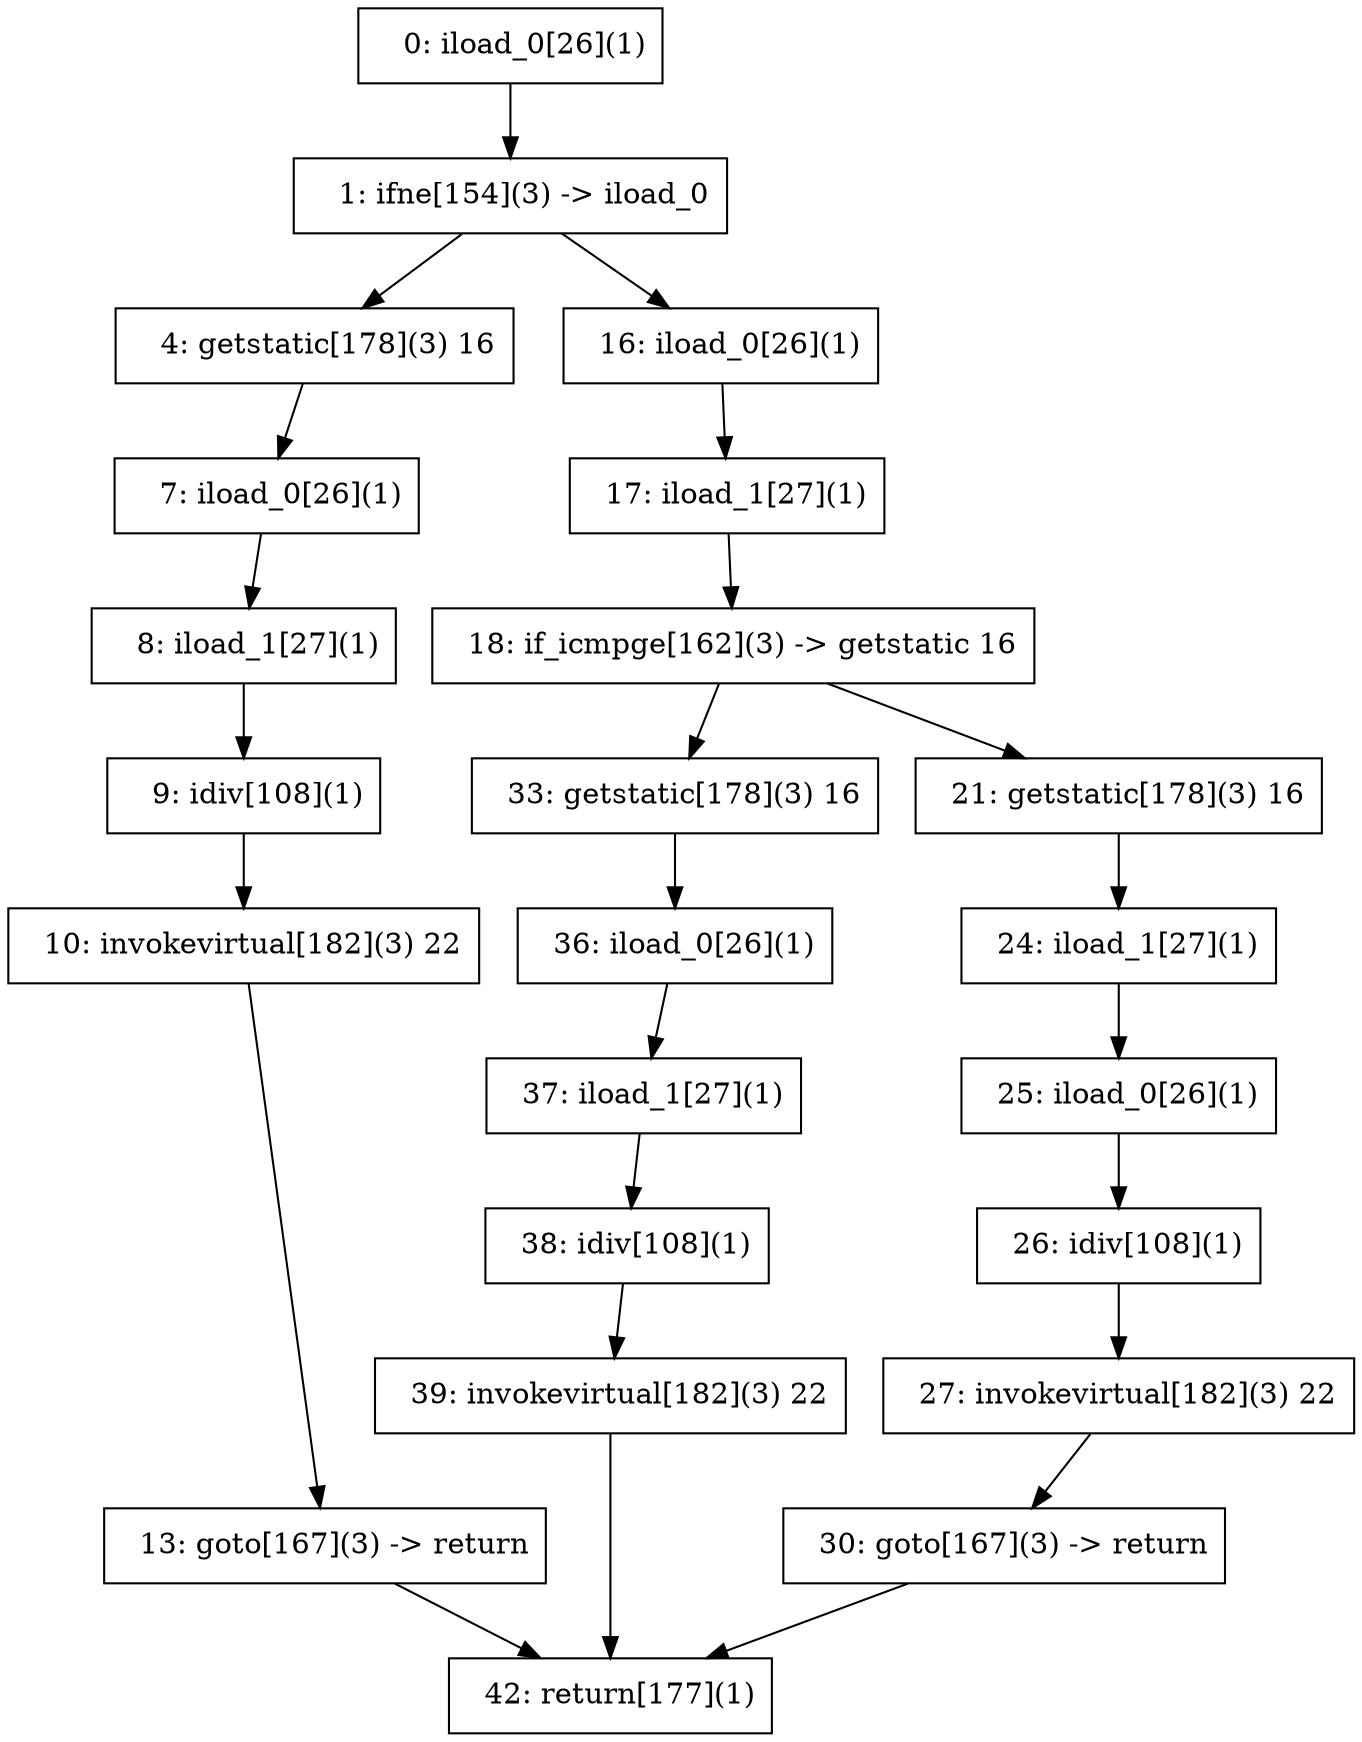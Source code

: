 digraph v1 {
	node [shape=box]

	13 [label="  13: goto[167](3) -> return"];
	13 -> 42;
	17 [label="  17: iload_1[27](1)"];
	17 -> 18;
	30 [label="  30: goto[167](3) -> return"];
	30 -> 42;
	24 [label="  24: iload_1[27](1)"];
	24 -> 25;
	7 [label="   7: iload_0[26](1)"];
	7 -> 8;
	33 [label="  33: getstatic[178](3) 16"];
	33 -> 36;
	42 [label="  42: return[177](1)"];
	38 [label="  38: idiv[108](1)"];
	38 -> 39;
	4 [label="   4: getstatic[178](3) 16"];
	4 -> 7;
	10 [label="  10: invokevirtual[182](3) 22"];
	10 -> 13;
	39 [label="  39: invokevirtual[182](3) 22"];
	39 -> 42;
	36 [label="  36: iload_0[26](1)"];
	36 -> 37;
	16 [label="  16: iload_0[26](1)"];
	16 -> 17;
	25 [label="  25: iload_0[26](1)"];
	25 -> 26;
	26 [label="  26: idiv[108](1)"];
	26 -> 27;
	8 [label="   8: iload_1[27](1)"];
	8 -> 9;
	37 [label="  37: iload_1[27](1)"];
	37 -> 38;
	21 [label="  21: getstatic[178](3) 16"];
	21 -> 24;
	9 [label="   9: idiv[108](1)"];
	9 -> 10;
	0 [label="   0: iload_0[26](1)"];
	0 -> 1;
	27 [label="  27: invokevirtual[182](3) 22"];
	27 -> 30;
	1 [label="   1: ifne[154](3) -> iload_0"];
	1 -> 4;
	1 -> 16;
	18 [label="  18: if_icmpge[162](3) -> getstatic 16"];
	18 -> 21;
	18 -> 33;
}